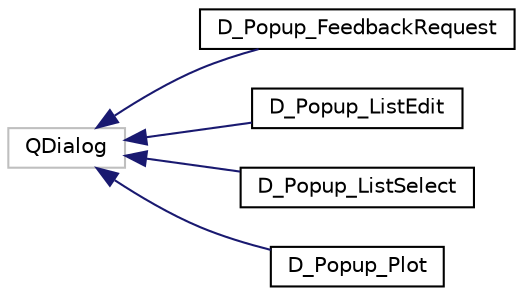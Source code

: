 digraph "Graphical Class Hierarchy"
{
 // LATEX_PDF_SIZE
  edge [fontname="Helvetica",fontsize="10",labelfontname="Helvetica",labelfontsize="10"];
  node [fontname="Helvetica",fontsize="10",shape=record];
  rankdir="LR";
  Node34 [label="QDialog",height=0.2,width=0.4,color="grey75", fillcolor="white", style="filled",tooltip=" "];
  Node34 -> Node0 [dir="back",color="midnightblue",fontsize="10",style="solid",fontname="Helvetica"];
  Node0 [label="D_Popup_FeedbackRequest",height=0.2,width=0.4,color="black", fillcolor="white", style="filled",URL="$class_d___popup___feedback_request.html",tooltip=" "];
  Node34 -> Node36 [dir="back",color="midnightblue",fontsize="10",style="solid",fontname="Helvetica"];
  Node36 [label="D_Popup_ListEdit",height=0.2,width=0.4,color="black", fillcolor="white", style="filled",URL="$class_d___popup___list_edit.html",tooltip=" "];
  Node34 -> Node37 [dir="back",color="midnightblue",fontsize="10",style="solid",fontname="Helvetica"];
  Node37 [label="D_Popup_ListSelect",height=0.2,width=0.4,color="black", fillcolor="white", style="filled",URL="$class_d___popup___list_select.html",tooltip=" "];
  Node34 -> Node38 [dir="back",color="midnightblue",fontsize="10",style="solid",fontname="Helvetica"];
  Node38 [label="D_Popup_Plot",height=0.2,width=0.4,color="black", fillcolor="white", style="filled",URL="$class_d___popup___plot.html",tooltip=" "];
}
